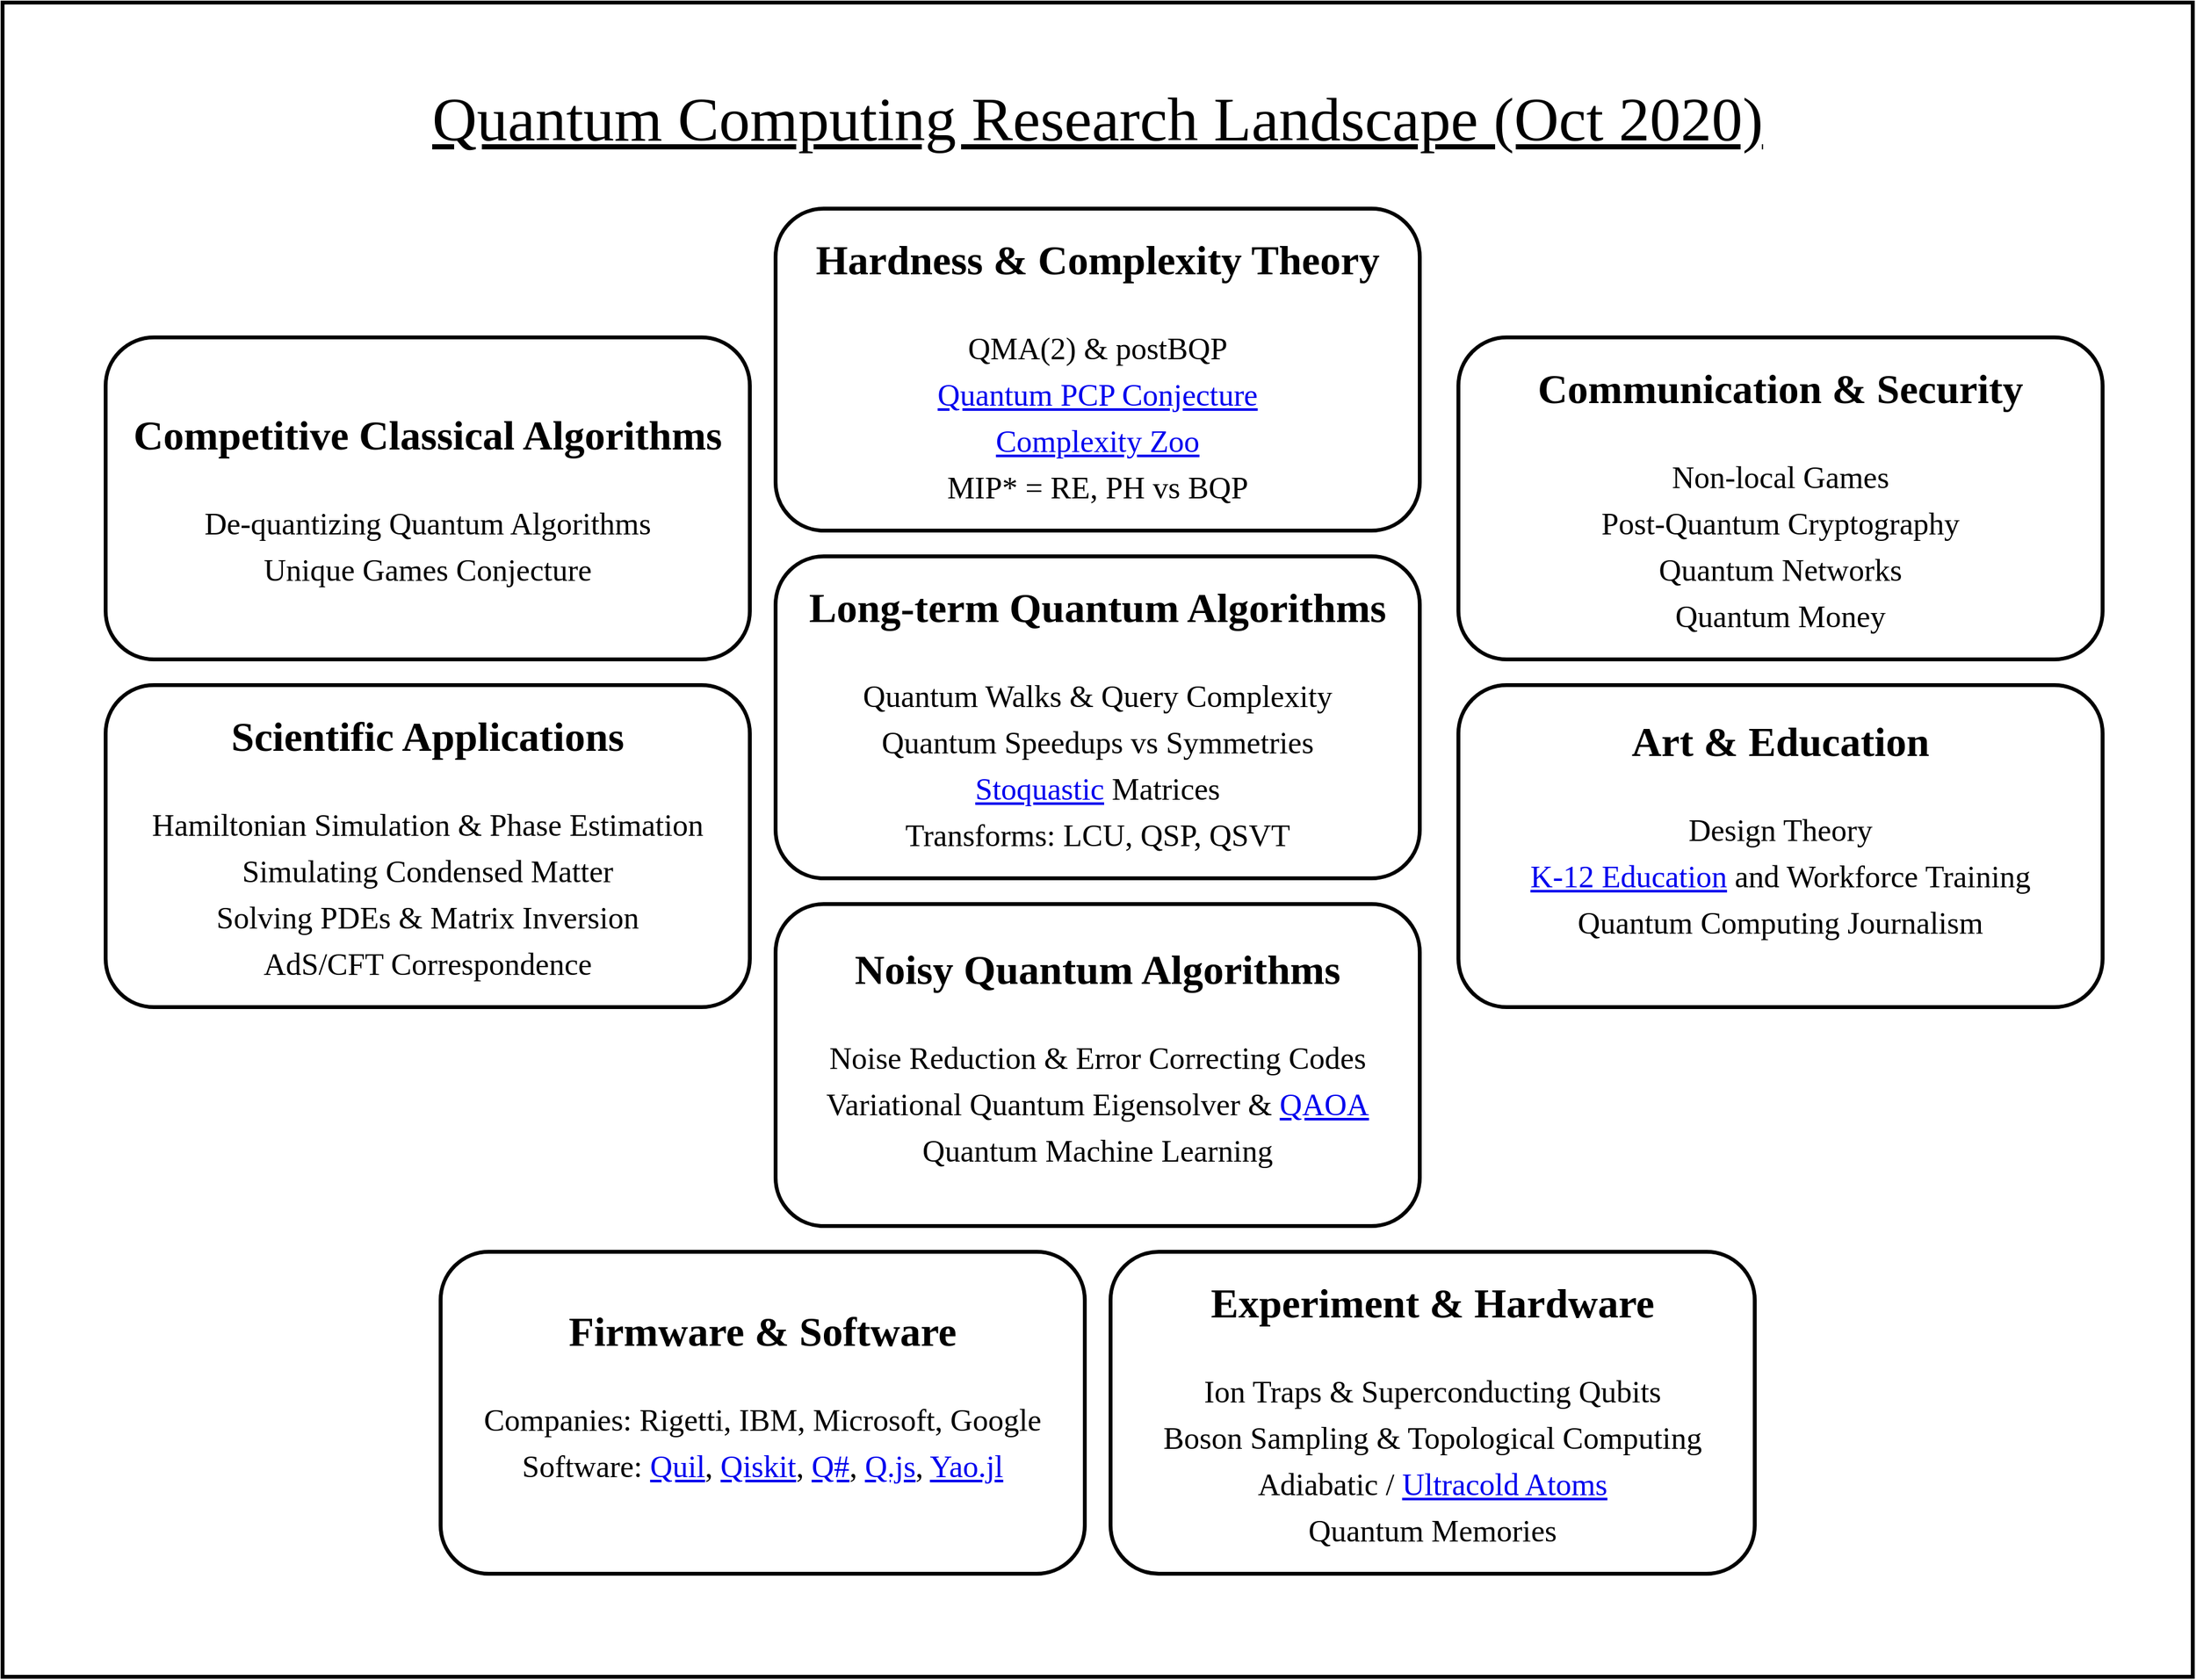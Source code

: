 <mxfile version="13.8.8"><diagram id="jBjy0uQ6A54dTXYSOSmK" name="Page-1"><mxGraphModel dx="3084" dy="2241" grid="1" gridSize="10" guides="1" tooltips="1" connect="1" arrows="1" fold="1" page="1" pageScale="1" pageWidth="850" pageHeight="1100" math="0" shadow="0"><root><mxCell id="0"/><mxCell id="1" parent="0"/><mxCell id="8Jrr1NVm7f5AfP4EhUoL-15" value="" style="rounded=0;whiteSpace=wrap;html=1;fontFamily=Times New Roman;fontSize=20;align=center;fillColor=none;strokeWidth=3;" parent="1" vertex="1"><mxGeometry width="1700" height="1300" as="geometry"/></mxCell><mxCell id="8Jrr1NVm7f5AfP4EhUoL-1" value="&lt;p style=&quot;line-height: 150% ; font-size: 24px&quot;&gt;&lt;/p&gt;&lt;div style=&quot;font-size: 32px&quot;&gt;&lt;font style=&quot;font-size: 32px&quot;&gt;&lt;b style=&quot;line-height: 150%&quot;&gt;Experiment &amp;amp; Hardware&lt;br&gt;&lt;/b&gt;&lt;/font&gt;&lt;/div&gt;&lt;div style=&quot;line-height: 150% ; font-size: 18px&quot;&gt;&lt;font style=&quot;font-size: 18px&quot;&gt;&lt;br&gt;&lt;/font&gt;&lt;/div&gt;&lt;div style=&quot;line-height: 150% ; font-size: 24px&quot;&gt;&lt;font style=&quot;font-size: 24px&quot;&gt;Ion Traps &amp;amp; Superconducting Qubits&lt;/font&gt;&lt;/div&gt;&lt;div style=&quot;line-height: 150% ; font-size: 24px&quot;&gt;&lt;font style=&quot;font-size: 24px&quot;&gt;Boson Sampling &amp;amp; &lt;/font&gt;&lt;font style=&quot;font-size: 24px&quot;&gt;Topological Computing&lt;/font&gt;&lt;font style=&quot;font-size: 24px&quot;&gt;&lt;br&gt;&lt;/font&gt;&lt;/div&gt;&lt;div style=&quot;line-height: 150% ; font-size: 24px&quot;&gt;&lt;font style=&quot;font-size: 24px&quot;&gt;Adiabatic / &lt;a href=&quot;https://en.wikipedia.org/wiki/Ultracold_atom&quot;&gt;Ultracold Atoms&lt;/a&gt;&lt;br&gt;&lt;/font&gt;&lt;/div&gt;&lt;div style=&quot;line-height: 150% ; font-size: 24px&quot;&gt;&lt;font style=&quot;font-size: 24px&quot;&gt;Quantum Memories&lt;br&gt;&lt;/font&gt;&lt;/div&gt;&lt;p style=&quot;font-size: 24px&quot;&gt;&lt;/p&gt;" style="rounded=1;whiteSpace=wrap;html=1;fontFamily=Times New Roman;strokeWidth=3;" parent="1" vertex="1"><mxGeometry x="860" y="970" width="500" height="250" as="geometry"/></mxCell><mxCell id="8Jrr1NVm7f5AfP4EhUoL-2" value="&lt;p style=&quot;line-height: 150% ; font-size: 24px&quot;&gt;&lt;/p&gt;&lt;div style=&quot;font-size: 32px&quot;&gt;&lt;font style=&quot;font-size: 32px&quot;&gt;&lt;b style=&quot;line-height: 150%&quot;&gt;Firmware &amp;amp; Software&lt;br&gt;&lt;/b&gt;&lt;/font&gt;&lt;/div&gt;&lt;div style=&quot;line-height: 150% ; font-size: 18px&quot;&gt;&lt;font style=&quot;font-size: 18px&quot;&gt;&lt;br&gt;&lt;/font&gt;&lt;/div&gt;&lt;div style=&quot;line-height: 150% ; font-size: 24px&quot;&gt;&lt;font style=&quot;font-size: 24px&quot;&gt;Companies: Rigetti, IBM, Microsoft, Google&lt;/font&gt;&lt;/div&gt;&lt;div style=&quot;line-height: 150% ; font-size: 24px&quot;&gt;&lt;font style=&quot;font-size: 24px&quot;&gt;Software: &lt;a href=&quot;https://en.wikipedia.org/wiki/Quil_(instruction_set_architecture)&quot;&gt;Quil&lt;/a&gt;, &lt;a href=&quot;https://qiskit.org/&quot;&gt;Qiskit&lt;/a&gt;, &lt;a href=&quot;https://docs.microsoft.com/en-us/quantum/overview/what-is-qsharp-and-qdk&quot;&gt;Q#&lt;/a&gt;, &lt;a href=&quot;https://quantumjavascript.app/&quot;&gt;Q.js&lt;/a&gt;, &lt;a href=&quot;https://yaoquantum.org/&quot;&gt;Yao.jl&lt;/a&gt;&lt;/font&gt;&lt;/div&gt;&lt;font style=&quot;font-size: 24px&quot;&gt;&lt;br&gt;&lt;/font&gt;&lt;p style=&quot;font-size: 24px&quot;&gt;&lt;/p&gt;" style="rounded=1;whiteSpace=wrap;html=1;align=center;fontFamily=Times New Roman;strokeWidth=3;" parent="1" vertex="1"><mxGeometry x="340" y="970" width="500" height="250" as="geometry"/></mxCell><mxCell id="8Jrr1NVm7f5AfP4EhUoL-3" value="&lt;p style=&quot;line-height: 150%&quot;&gt;&lt;/p&gt;&lt;div style=&quot;font-size: 32px&quot;&gt;&lt;font style=&quot;font-size: 32px&quot;&gt;&lt;b style=&quot;line-height: 150%&quot;&gt;Noisy Quantum Algorithms&lt;br&gt;&lt;/b&gt;&lt;/font&gt;&lt;/div&gt;&lt;div style=&quot;line-height: 150% ; font-size: 18px&quot;&gt;&lt;font style=&quot;font-size: 18px&quot;&gt;&lt;br&gt;&lt;/font&gt;&lt;/div&gt;&lt;div style=&quot;line-height: 150% ; font-size: 24px&quot;&gt;&lt;font style=&quot;font-size: 24px&quot;&gt;Noise Reduction &amp;amp; Error Correcting Codes&lt;/font&gt;&lt;/div&gt;&lt;div style=&quot;line-height: 150% ; font-size: 24px&quot;&gt;&lt;font style=&quot;font-size: 24px&quot;&gt;Variational Quantum Eigensolver &amp;amp; &lt;a href=&quot;https://en.wikipedia.org/wiki/Quantum_optimization_algorithms#Quantum_Approximate_Optimization_Algorithm&quot;&gt;QAOA&lt;/a&gt;&lt;/font&gt;&lt;/div&gt;&lt;div style=&quot;line-height: 150% ; font-size: 24px&quot;&gt;&lt;font style=&quot;font-size: 24px&quot;&gt;Quantum Machine Learning&lt;/font&gt;&lt;br&gt;&lt;/div&gt;&lt;br&gt;&lt;p&gt;&lt;/p&gt;" style="rounded=1;whiteSpace=wrap;html=1;align=center;fontFamily=Times New Roman;strokeWidth=3;" parent="1" vertex="1"><mxGeometry x="600" y="700" width="500" height="250" as="geometry"/></mxCell><mxCell id="8Jrr1NVm7f5AfP4EhUoL-4" value="&lt;p style=&quot;line-height: 150%&quot;&gt;&lt;/p&gt;&lt;div style=&quot;font-size: 32px&quot;&gt;&lt;font style=&quot;font-size: 32px&quot;&gt;&lt;b style=&quot;line-height: 150%&quot;&gt;Scientific Applications&lt;br&gt;&lt;/b&gt;&lt;/font&gt;&lt;/div&gt;&lt;div style=&quot;line-height: 150% ; font-size: 18px&quot;&gt;&lt;font style=&quot;font-size: 18px&quot;&gt;&lt;br&gt;&lt;/font&gt;&lt;/div&gt;&lt;div style=&quot;line-height: 150% ; font-size: 24px&quot;&gt;&lt;font style=&quot;font-size: 24px&quot;&gt;Hamiltonian Simulation &amp;amp; Phase Estimation&lt;/font&gt;&lt;/div&gt;&lt;div style=&quot;line-height: 150% ; font-size: 24px&quot;&gt;&lt;font style=&quot;font-size: 24px&quot;&gt;Simulating Condensed Matter&lt;/font&gt;&lt;/div&gt;&lt;div style=&quot;line-height: 150% ; font-size: 24px&quot;&gt;&lt;font style=&quot;font-size: 24px&quot;&gt;Solving PDEs &amp;amp; Matrix Inversion&lt;br&gt;&lt;/font&gt;&lt;/div&gt;&lt;div style=&quot;line-height: 150% ; font-size: 24px&quot;&gt;&lt;font style=&quot;font-size: 24px&quot;&gt;AdS/CFT Correspondence&lt;/font&gt;&lt;/div&gt;&lt;p&gt;&lt;/p&gt;" style="rounded=1;whiteSpace=wrap;html=1;align=center;fontFamily=Times New Roman;strokeWidth=3;" parent="1" vertex="1"><mxGeometry x="80" y="530" width="500" height="250" as="geometry"/></mxCell><mxCell id="8Jrr1NVm7f5AfP4EhUoL-5" value="&lt;p style=&quot;line-height: 160% ; font-size: 24px&quot;&gt;&lt;/p&gt;&lt;div style=&quot;font-size: 32px&quot;&gt;&lt;font style=&quot;font-size: 32px&quot;&gt;&lt;b style=&quot;line-height: 150%&quot;&gt;Art &amp;amp; Education&lt;br&gt;&lt;/b&gt;&lt;/font&gt;&lt;/div&gt;&lt;div style=&quot;line-height: 150% ; font-size: 18px&quot;&gt;&lt;font style=&quot;font-size: 18px&quot;&gt;&lt;br&gt;&lt;/font&gt;&lt;/div&gt;&lt;div style=&quot;line-height: 150% ; font-size: 24px&quot;&gt;&lt;font style=&quot;font-size: 24px ; line-height: 150%&quot;&gt;Design Theory&lt;/font&gt;&lt;/div&gt;&lt;div style=&quot;line-height: 150% ; font-size: 24px&quot;&gt;&lt;font style=&quot;font-size: 24px ; line-height: 150%&quot;&gt;&lt;a href=&quot;https://q12education.org/&quot;&gt;K-12 Education&lt;/a&gt; and Workforce Training&lt;br&gt;&lt;/font&gt;&lt;/div&gt;&lt;div style=&quot;line-height: 150% ; font-size: 24px&quot;&gt;&lt;font style=&quot;font-size: 24px&quot;&gt;Quantum Computing Journalism&lt;br&gt;&lt;/font&gt;&lt;/div&gt;&lt;font style=&quot;font-size: 24px&quot;&gt;&lt;br&gt;&lt;/font&gt;&lt;p style=&quot;font-size: 24px&quot;&gt;&lt;/p&gt;" style="rounded=1;whiteSpace=wrap;html=1;align=center;fontFamily=Times New Roman;strokeWidth=3;" parent="1" vertex="1"><mxGeometry x="1130" y="530" width="500" height="250" as="geometry"/></mxCell><mxCell id="8Jrr1NVm7f5AfP4EhUoL-6" value="&lt;p style=&quot;line-height: 150%&quot;&gt;&lt;/p&gt;&lt;div style=&quot;font-size: 32px&quot;&gt;&lt;font style=&quot;font-size: 32px&quot;&gt;&lt;b style=&quot;line-height: 150%&quot;&gt;Communication &amp;amp; Security&lt;br&gt;&lt;/b&gt;&lt;/font&gt;&lt;/div&gt;&lt;div style=&quot;line-height: 150% ; font-size: 18px&quot;&gt;&lt;font style=&quot;font-size: 18px&quot;&gt;&lt;br&gt;&lt;/font&gt;&lt;/div&gt;&lt;div style=&quot;line-height: 150% ; font-size: 24px&quot;&gt;&lt;font style=&quot;font-size: 24px&quot;&gt;Non-local Games&lt;/font&gt;&lt;/div&gt;&lt;div style=&quot;line-height: 150% ; font-size: 24px&quot;&gt;&lt;font style=&quot;font-size: 24px&quot;&gt;Post-Quantum Cryptography&lt;/font&gt;&lt;/div&gt;&lt;div style=&quot;line-height: 150% ; font-size: 24px&quot;&gt;&lt;font style=&quot;font-size: 24px&quot;&gt;Quantum Networks&lt;br&gt;&lt;/font&gt;&lt;/div&gt;&lt;div style=&quot;line-height: 150% ; font-size: 24px&quot;&gt;&lt;font style=&quot;font-size: 24px&quot;&gt;Quantum Money&lt;/font&gt;&lt;/div&gt;&lt;p&gt;&lt;/p&gt;" style="rounded=1;whiteSpace=wrap;html=1;align=center;fontFamily=Times New Roman;strokeWidth=3;" parent="1" vertex="1"><mxGeometry x="1130" y="260" width="500" height="250" as="geometry"/></mxCell><mxCell id="8Jrr1NVm7f5AfP4EhUoL-7" value="&lt;p style=&quot;line-height: 150%&quot;&gt;&lt;/p&gt;&lt;div style=&quot;font-size: 32px&quot;&gt;&lt;font style=&quot;font-size: 32px&quot;&gt;&lt;b style=&quot;line-height: 150%&quot;&gt;Competitive Classical Algorithms&lt;br&gt;&lt;/b&gt;&lt;/font&gt;&lt;/div&gt;&lt;div style=&quot;line-height: 150% ; font-size: 18px&quot;&gt;&lt;font style=&quot;font-size: 18px&quot;&gt;&lt;br&gt;&lt;/font&gt;&lt;/div&gt;&lt;div style=&quot;line-height: 150% ; font-size: 24px&quot;&gt;&lt;font style=&quot;font-size: 24px&quot;&gt;De-quantizing Quantum Algorithms&lt;/font&gt;&lt;/div&gt;&lt;div style=&quot;line-height: 150% ; font-size: 24px&quot;&gt;&lt;font style=&quot;font-size: 24px&quot;&gt;Unique Games Conjecture&lt;/font&gt;&lt;/div&gt;&lt;p&gt;&lt;/p&gt;" style="rounded=1;whiteSpace=wrap;html=1;align=center;fontFamily=Times New Roman;strokeWidth=3;" parent="1" vertex="1"><mxGeometry x="80" y="260" width="500" height="250" as="geometry"/></mxCell><mxCell id="8Jrr1NVm7f5AfP4EhUoL-8" value="&lt;p style=&quot;line-height: 150%&quot;&gt;&lt;/p&gt;&lt;div style=&quot;font-size: 32px&quot;&gt;&lt;font style=&quot;font-size: 32px&quot;&gt;&lt;b style=&quot;line-height: 150%&quot;&gt;Hardness &amp;amp; Complexity Theory&lt;br&gt;&lt;/b&gt;&lt;/font&gt;&lt;/div&gt;&lt;div style=&quot;line-height: 150% ; font-size: 18px&quot;&gt;&lt;font style=&quot;font-size: 18px&quot;&gt;&lt;br&gt;&lt;/font&gt;&lt;/div&gt;&lt;div style=&quot;line-height: 150% ; font-size: 24px&quot;&gt;&lt;font style=&quot;font-size: 24px&quot;&gt;QMA(2) &amp;amp; postBQP&lt;/font&gt;&lt;/div&gt;&lt;div style=&quot;line-height: 150% ; font-size: 24px&quot;&gt;&lt;a href=&quot;https://en.wikipedia.org/wiki/PCP_theorem#Quantum_analog_of_the_PCP_theorem&quot;&gt;&lt;font style=&quot;font-size: 24px&quot;&gt;Quantum PCP Conjecture&lt;/font&gt;&lt;/a&gt;&lt;/div&gt;&lt;div style=&quot;line-height: 150% ; font-size: 24px&quot;&gt;&lt;a href=&quot;https://complexityzoo.uwaterloo.ca/Complexity_Zoo&quot;&gt;&lt;font style=&quot;font-size: 24px&quot;&gt;Complexity Zoo&lt;/font&gt;&lt;/a&gt;&lt;/div&gt;&lt;div style=&quot;line-height: 150% ; font-size: 24px&quot;&gt;&lt;font style=&quot;font-size: 24px&quot;&gt;MIP* = RE, PH vs BQP&lt;/font&gt;&lt;br&gt;&lt;/div&gt;&lt;p&gt;&lt;/p&gt;" style="rounded=1;whiteSpace=wrap;html=1;align=center;fontFamily=Times New Roman;strokeWidth=3;" parent="1" vertex="1"><mxGeometry x="600" y="160" width="500" height="250" as="geometry"/></mxCell><mxCell id="8Jrr1NVm7f5AfP4EhUoL-9" value="&lt;p style=&quot;line-height: 150% ; font-size: 24px&quot;&gt;&lt;/p&gt;&lt;div style=&quot;font-size: 24px&quot;&gt;&lt;font style=&quot;font-size: 24px&quot;&gt;&lt;b style=&quot;line-height: 150% ; font-size: 32px&quot;&gt;Long-term Quantum Algorithms&lt;br&gt;&lt;/b&gt;&lt;/font&gt;&lt;/div&gt;&lt;div style=&quot;line-height: 150% ; font-size: 18px&quot;&gt;&lt;font style=&quot;font-size: 18px&quot;&gt;&lt;br&gt;&lt;/font&gt;&lt;/div&gt;&lt;div style=&quot;line-height: 150% ; font-size: 24px&quot;&gt;&lt;font style=&quot;font-size: 24px&quot;&gt;Quantum Walks &amp;amp; Query Complexity&lt;/font&gt;&lt;/div&gt;&lt;div style=&quot;line-height: 150% ; font-size: 24px&quot;&gt;&lt;font style=&quot;font-size: 24px&quot;&gt;Quantum Speedups vs Symmetries&lt;/font&gt;&lt;/div&gt;&lt;div style=&quot;line-height: 150% ; font-size: 24px&quot;&gt;&lt;font style=&quot;font-size: 24px&quot;&gt;&lt;a href=&quot;https://en.wiktionary.org/wiki/stoquastic&quot;&gt;Stoquastic&lt;/a&gt; Matrices&lt;/font&gt;&lt;/div&gt;&lt;div style=&quot;line-height: 150% ; font-size: 24px&quot;&gt;&lt;font style=&quot;font-size: 24px&quot;&gt;Transforms: LCU, QSP, QSVT&lt;br&gt;&lt;/font&gt;&lt;/div&gt;&lt;p style=&quot;font-size: 24px&quot;&gt;&lt;/p&gt;" style="rounded=1;whiteSpace=wrap;html=1;align=center;fontFamily=Times New Roman;strokeWidth=3;" parent="1" vertex="1"><mxGeometry x="600" y="430" width="500" height="250" as="geometry"/></mxCell><mxCell id="8Jrr1NVm7f5AfP4EhUoL-10" value="&lt;h1 style=&quot;font-size: 48px&quot;&gt;&lt;span style=&quot;font-size: 48px&quot;&gt;&lt;font style=&quot;font-size: 48px&quot;&gt;&lt;font style=&quot;font-size: 48px&quot;&gt;&lt;span style=&quot;font-size: 48px&quot;&gt;&lt;span style=&quot;font-weight: normal ; font-size: 48px&quot;&gt;Quantum Computing Research Landscape (Oct 2020)&lt;/span&gt;&lt;/span&gt;&lt;/font&gt;&lt;br style=&quot;font-size: 48px&quot;&gt;&lt;/font&gt;&lt;/span&gt;&lt;/h1&gt;" style="text;html=1;strokeColor=none;fillColor=none;align=center;verticalAlign=middle;whiteSpace=wrap;rounded=0;fontStyle=4;fontFamily=Times New Roman;fontSize=48;" parent="1" vertex="1"><mxGeometry x="150" y="80" width="1400" height="20" as="geometry"/></mxCell></root></mxGraphModel></diagram></mxfile>